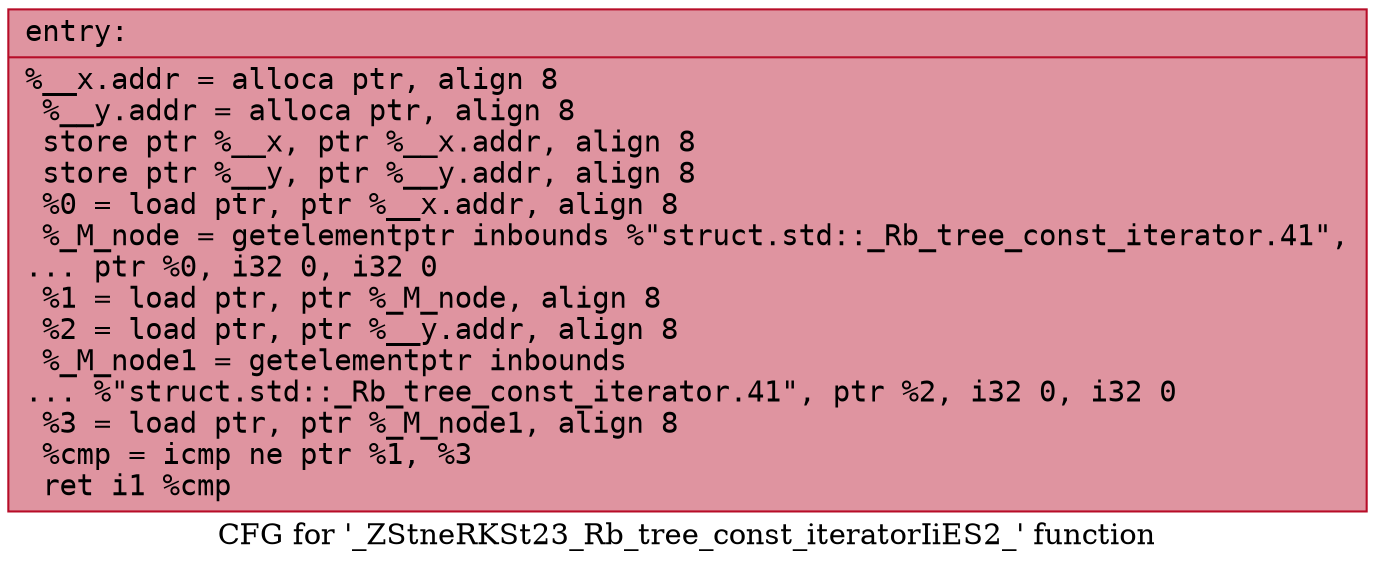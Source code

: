 digraph "CFG for '_ZStneRKSt23_Rb_tree_const_iteratorIiES2_' function" {
	label="CFG for '_ZStneRKSt23_Rb_tree_const_iteratorIiES2_' function";

	Node0x560dc9fc52f0 [shape=record,color="#b70d28ff", style=filled, fillcolor="#b70d2870" fontname="Courier",label="{entry:\l|  %__x.addr = alloca ptr, align 8\l  %__y.addr = alloca ptr, align 8\l  store ptr %__x, ptr %__x.addr, align 8\l  store ptr %__y, ptr %__y.addr, align 8\l  %0 = load ptr, ptr %__x.addr, align 8\l  %_M_node = getelementptr inbounds %\"struct.std::_Rb_tree_const_iterator.41\",\l... ptr %0, i32 0, i32 0\l  %1 = load ptr, ptr %_M_node, align 8\l  %2 = load ptr, ptr %__y.addr, align 8\l  %_M_node1 = getelementptr inbounds\l... %\"struct.std::_Rb_tree_const_iterator.41\", ptr %2, i32 0, i32 0\l  %3 = load ptr, ptr %_M_node1, align 8\l  %cmp = icmp ne ptr %1, %3\l  ret i1 %cmp\l}"];
}
